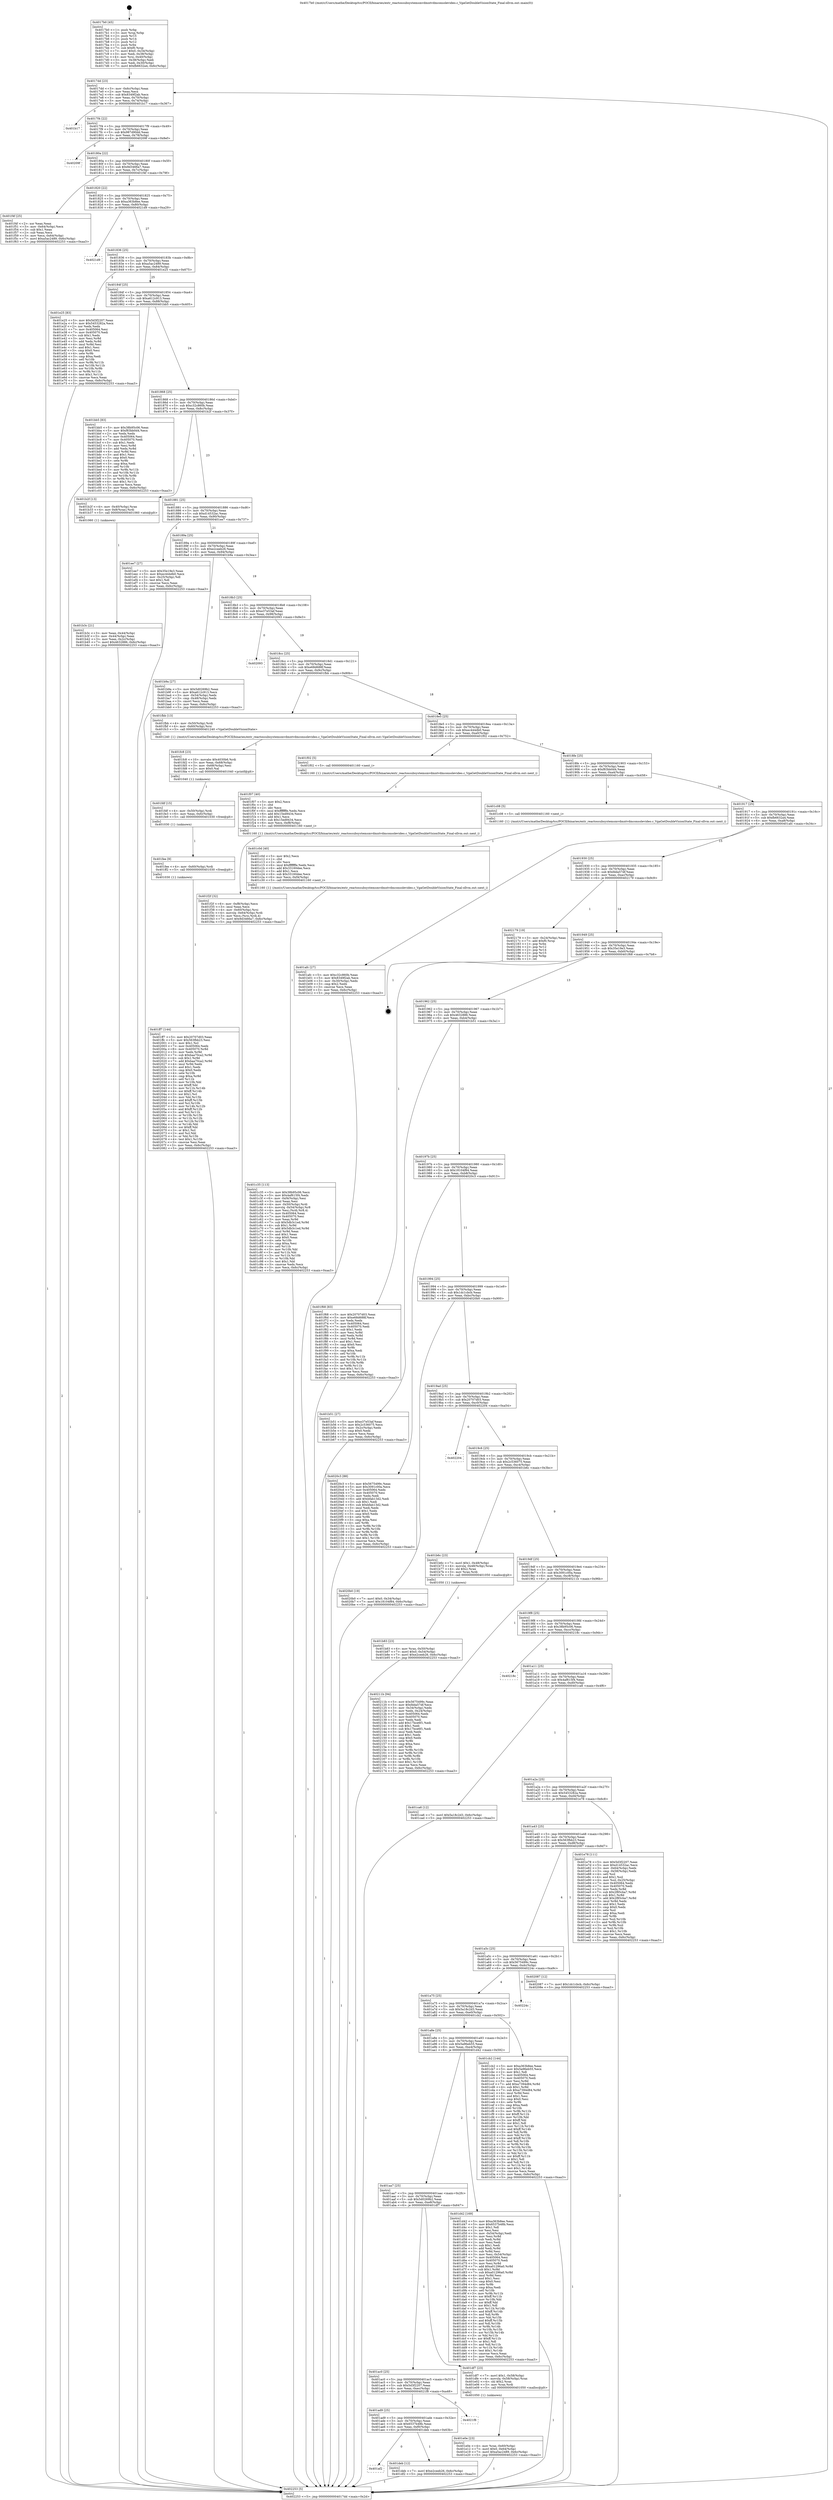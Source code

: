 digraph "0x4017b0" {
  label = "0x4017b0 (/mnt/c/Users/mathe/Desktop/tcc/POCII/binaries/extr_reactossubsystemsmvdmntvdmconsolevideo.c_VgaGetDoubleVisionState_Final-ollvm.out::main(0))"
  labelloc = "t"
  node[shape=record]

  Entry [label="",width=0.3,height=0.3,shape=circle,fillcolor=black,style=filled]
  "0x4017dd" [label="{
     0x4017dd [23]\l
     | [instrs]\l
     &nbsp;&nbsp;0x4017dd \<+3\>: mov -0x6c(%rbp),%eax\l
     &nbsp;&nbsp;0x4017e0 \<+2\>: mov %eax,%ecx\l
     &nbsp;&nbsp;0x4017e2 \<+6\>: sub $0x8349f2ab,%ecx\l
     &nbsp;&nbsp;0x4017e8 \<+3\>: mov %eax,-0x70(%rbp)\l
     &nbsp;&nbsp;0x4017eb \<+3\>: mov %ecx,-0x74(%rbp)\l
     &nbsp;&nbsp;0x4017ee \<+6\>: je 0000000000401b17 \<main+0x367\>\l
  }"]
  "0x401b17" [label="{
     0x401b17\l
  }", style=dashed]
  "0x4017f4" [label="{
     0x4017f4 [22]\l
     | [instrs]\l
     &nbsp;&nbsp;0x4017f4 \<+5\>: jmp 00000000004017f9 \<main+0x49\>\l
     &nbsp;&nbsp;0x4017f9 \<+3\>: mov -0x70(%rbp),%eax\l
     &nbsp;&nbsp;0x4017fc \<+5\>: sub $0x987d90dd,%eax\l
     &nbsp;&nbsp;0x401801 \<+3\>: mov %eax,-0x78(%rbp)\l
     &nbsp;&nbsp;0x401804 \<+6\>: je 000000000040209f \<main+0x8ef\>\l
  }"]
  Exit [label="",width=0.3,height=0.3,shape=circle,fillcolor=black,style=filled,peripheries=2]
  "0x40209f" [label="{
     0x40209f\l
  }", style=dashed]
  "0x40180a" [label="{
     0x40180a [22]\l
     | [instrs]\l
     &nbsp;&nbsp;0x40180a \<+5\>: jmp 000000000040180f \<main+0x5f\>\l
     &nbsp;&nbsp;0x40180f \<+3\>: mov -0x70(%rbp),%eax\l
     &nbsp;&nbsp;0x401812 \<+5\>: sub $0x9d3466a7,%eax\l
     &nbsp;&nbsp;0x401817 \<+3\>: mov %eax,-0x7c(%rbp)\l
     &nbsp;&nbsp;0x40181a \<+6\>: je 0000000000401f4f \<main+0x79f\>\l
  }"]
  "0x401ff7" [label="{
     0x401ff7 [144]\l
     | [instrs]\l
     &nbsp;&nbsp;0x401ff7 \<+5\>: mov $0x20707d03,%eax\l
     &nbsp;&nbsp;0x401ffc \<+5\>: mov $0x563fbb23,%esi\l
     &nbsp;&nbsp;0x402001 \<+2\>: mov $0x1,%cl\l
     &nbsp;&nbsp;0x402003 \<+7\>: mov 0x405064,%edx\l
     &nbsp;&nbsp;0x40200a \<+8\>: mov 0x405070,%r8d\l
     &nbsp;&nbsp;0x402012 \<+3\>: mov %edx,%r9d\l
     &nbsp;&nbsp;0x402015 \<+7\>: sub $0xbaa70ca2,%r9d\l
     &nbsp;&nbsp;0x40201c \<+4\>: sub $0x1,%r9d\l
     &nbsp;&nbsp;0x402020 \<+7\>: add $0xbaa70ca2,%r9d\l
     &nbsp;&nbsp;0x402027 \<+4\>: imul %r9d,%edx\l
     &nbsp;&nbsp;0x40202b \<+3\>: and $0x1,%edx\l
     &nbsp;&nbsp;0x40202e \<+3\>: cmp $0x0,%edx\l
     &nbsp;&nbsp;0x402031 \<+4\>: sete %r10b\l
     &nbsp;&nbsp;0x402035 \<+4\>: cmp $0xa,%r8d\l
     &nbsp;&nbsp;0x402039 \<+4\>: setl %r11b\l
     &nbsp;&nbsp;0x40203d \<+3\>: mov %r10b,%bl\l
     &nbsp;&nbsp;0x402040 \<+3\>: xor $0xff,%bl\l
     &nbsp;&nbsp;0x402043 \<+3\>: mov %r11b,%r14b\l
     &nbsp;&nbsp;0x402046 \<+4\>: xor $0xff,%r14b\l
     &nbsp;&nbsp;0x40204a \<+3\>: xor $0x1,%cl\l
     &nbsp;&nbsp;0x40204d \<+3\>: mov %bl,%r15b\l
     &nbsp;&nbsp;0x402050 \<+4\>: and $0xff,%r15b\l
     &nbsp;&nbsp;0x402054 \<+3\>: and %cl,%r10b\l
     &nbsp;&nbsp;0x402057 \<+3\>: mov %r14b,%r12b\l
     &nbsp;&nbsp;0x40205a \<+4\>: and $0xff,%r12b\l
     &nbsp;&nbsp;0x40205e \<+3\>: and %cl,%r11b\l
     &nbsp;&nbsp;0x402061 \<+3\>: or %r10b,%r15b\l
     &nbsp;&nbsp;0x402064 \<+3\>: or %r11b,%r12b\l
     &nbsp;&nbsp;0x402067 \<+3\>: xor %r12b,%r15b\l
     &nbsp;&nbsp;0x40206a \<+3\>: or %r14b,%bl\l
     &nbsp;&nbsp;0x40206d \<+3\>: xor $0xff,%bl\l
     &nbsp;&nbsp;0x402070 \<+3\>: or $0x1,%cl\l
     &nbsp;&nbsp;0x402073 \<+2\>: and %cl,%bl\l
     &nbsp;&nbsp;0x402075 \<+3\>: or %bl,%r15b\l
     &nbsp;&nbsp;0x402078 \<+4\>: test $0x1,%r15b\l
     &nbsp;&nbsp;0x40207c \<+3\>: cmovne %esi,%eax\l
     &nbsp;&nbsp;0x40207f \<+3\>: mov %eax,-0x6c(%rbp)\l
     &nbsp;&nbsp;0x402082 \<+5\>: jmp 0000000000402253 \<main+0xaa3\>\l
  }"]
  "0x401f4f" [label="{
     0x401f4f [25]\l
     | [instrs]\l
     &nbsp;&nbsp;0x401f4f \<+2\>: xor %eax,%eax\l
     &nbsp;&nbsp;0x401f51 \<+3\>: mov -0x64(%rbp),%ecx\l
     &nbsp;&nbsp;0x401f54 \<+3\>: sub $0x1,%eax\l
     &nbsp;&nbsp;0x401f57 \<+2\>: sub %eax,%ecx\l
     &nbsp;&nbsp;0x401f59 \<+3\>: mov %ecx,-0x64(%rbp)\l
     &nbsp;&nbsp;0x401f5c \<+7\>: movl $0xa5ac2489,-0x6c(%rbp)\l
     &nbsp;&nbsp;0x401f63 \<+5\>: jmp 0000000000402253 \<main+0xaa3\>\l
  }"]
  "0x401820" [label="{
     0x401820 [22]\l
     | [instrs]\l
     &nbsp;&nbsp;0x401820 \<+5\>: jmp 0000000000401825 \<main+0x75\>\l
     &nbsp;&nbsp;0x401825 \<+3\>: mov -0x70(%rbp),%eax\l
     &nbsp;&nbsp;0x401828 \<+5\>: sub $0xa363b8ee,%eax\l
     &nbsp;&nbsp;0x40182d \<+3\>: mov %eax,-0x80(%rbp)\l
     &nbsp;&nbsp;0x401830 \<+6\>: je 00000000004021d9 \<main+0xa29\>\l
  }"]
  "0x401fee" [label="{
     0x401fee [9]\l
     | [instrs]\l
     &nbsp;&nbsp;0x401fee \<+4\>: mov -0x60(%rbp),%rdi\l
     &nbsp;&nbsp;0x401ff2 \<+5\>: call 0000000000401030 \<free@plt\>\l
     | [calls]\l
     &nbsp;&nbsp;0x401030 \{1\} (unknown)\l
  }"]
  "0x4021d9" [label="{
     0x4021d9\l
  }", style=dashed]
  "0x401836" [label="{
     0x401836 [25]\l
     | [instrs]\l
     &nbsp;&nbsp;0x401836 \<+5\>: jmp 000000000040183b \<main+0x8b\>\l
     &nbsp;&nbsp;0x40183b \<+3\>: mov -0x70(%rbp),%eax\l
     &nbsp;&nbsp;0x40183e \<+5\>: sub $0xa5ac2489,%eax\l
     &nbsp;&nbsp;0x401843 \<+6\>: mov %eax,-0x84(%rbp)\l
     &nbsp;&nbsp;0x401849 \<+6\>: je 0000000000401e25 \<main+0x675\>\l
  }"]
  "0x401fdf" [label="{
     0x401fdf [15]\l
     | [instrs]\l
     &nbsp;&nbsp;0x401fdf \<+4\>: mov -0x50(%rbp),%rdi\l
     &nbsp;&nbsp;0x401fe3 \<+6\>: mov %eax,-0xfc(%rbp)\l
     &nbsp;&nbsp;0x401fe9 \<+5\>: call 0000000000401030 \<free@plt\>\l
     | [calls]\l
     &nbsp;&nbsp;0x401030 \{1\} (unknown)\l
  }"]
  "0x401e25" [label="{
     0x401e25 [83]\l
     | [instrs]\l
     &nbsp;&nbsp;0x401e25 \<+5\>: mov $0x5d3f2207,%eax\l
     &nbsp;&nbsp;0x401e2a \<+5\>: mov $0x5453282a,%ecx\l
     &nbsp;&nbsp;0x401e2f \<+2\>: xor %edx,%edx\l
     &nbsp;&nbsp;0x401e31 \<+7\>: mov 0x405064,%esi\l
     &nbsp;&nbsp;0x401e38 \<+7\>: mov 0x405070,%edi\l
     &nbsp;&nbsp;0x401e3f \<+3\>: sub $0x1,%edx\l
     &nbsp;&nbsp;0x401e42 \<+3\>: mov %esi,%r8d\l
     &nbsp;&nbsp;0x401e45 \<+3\>: add %edx,%r8d\l
     &nbsp;&nbsp;0x401e48 \<+4\>: imul %r8d,%esi\l
     &nbsp;&nbsp;0x401e4c \<+3\>: and $0x1,%esi\l
     &nbsp;&nbsp;0x401e4f \<+3\>: cmp $0x0,%esi\l
     &nbsp;&nbsp;0x401e52 \<+4\>: sete %r9b\l
     &nbsp;&nbsp;0x401e56 \<+3\>: cmp $0xa,%edi\l
     &nbsp;&nbsp;0x401e59 \<+4\>: setl %r10b\l
     &nbsp;&nbsp;0x401e5d \<+3\>: mov %r9b,%r11b\l
     &nbsp;&nbsp;0x401e60 \<+3\>: and %r10b,%r11b\l
     &nbsp;&nbsp;0x401e63 \<+3\>: xor %r10b,%r9b\l
     &nbsp;&nbsp;0x401e66 \<+3\>: or %r9b,%r11b\l
     &nbsp;&nbsp;0x401e69 \<+4\>: test $0x1,%r11b\l
     &nbsp;&nbsp;0x401e6d \<+3\>: cmovne %ecx,%eax\l
     &nbsp;&nbsp;0x401e70 \<+3\>: mov %eax,-0x6c(%rbp)\l
     &nbsp;&nbsp;0x401e73 \<+5\>: jmp 0000000000402253 \<main+0xaa3\>\l
  }"]
  "0x40184f" [label="{
     0x40184f [25]\l
     | [instrs]\l
     &nbsp;&nbsp;0x40184f \<+5\>: jmp 0000000000401854 \<main+0xa4\>\l
     &nbsp;&nbsp;0x401854 \<+3\>: mov -0x70(%rbp),%eax\l
     &nbsp;&nbsp;0x401857 \<+5\>: sub $0xa612c913,%eax\l
     &nbsp;&nbsp;0x40185c \<+6\>: mov %eax,-0x88(%rbp)\l
     &nbsp;&nbsp;0x401862 \<+6\>: je 0000000000401bb5 \<main+0x405\>\l
  }"]
  "0x401fc8" [label="{
     0x401fc8 [23]\l
     | [instrs]\l
     &nbsp;&nbsp;0x401fc8 \<+10\>: movabs $0x4030b6,%rdi\l
     &nbsp;&nbsp;0x401fd2 \<+3\>: mov %eax,-0x68(%rbp)\l
     &nbsp;&nbsp;0x401fd5 \<+3\>: mov -0x68(%rbp),%esi\l
     &nbsp;&nbsp;0x401fd8 \<+2\>: mov $0x0,%al\l
     &nbsp;&nbsp;0x401fda \<+5\>: call 0000000000401040 \<printf@plt\>\l
     | [calls]\l
     &nbsp;&nbsp;0x401040 \{1\} (unknown)\l
  }"]
  "0x401bb5" [label="{
     0x401bb5 [83]\l
     | [instrs]\l
     &nbsp;&nbsp;0x401bb5 \<+5\>: mov $0x38b95c06,%eax\l
     &nbsp;&nbsp;0x401bba \<+5\>: mov $0xf83bb0d4,%ecx\l
     &nbsp;&nbsp;0x401bbf \<+2\>: xor %edx,%edx\l
     &nbsp;&nbsp;0x401bc1 \<+7\>: mov 0x405064,%esi\l
     &nbsp;&nbsp;0x401bc8 \<+7\>: mov 0x405070,%edi\l
     &nbsp;&nbsp;0x401bcf \<+3\>: sub $0x1,%edx\l
     &nbsp;&nbsp;0x401bd2 \<+3\>: mov %esi,%r8d\l
     &nbsp;&nbsp;0x401bd5 \<+3\>: add %edx,%r8d\l
     &nbsp;&nbsp;0x401bd8 \<+4\>: imul %r8d,%esi\l
     &nbsp;&nbsp;0x401bdc \<+3\>: and $0x1,%esi\l
     &nbsp;&nbsp;0x401bdf \<+3\>: cmp $0x0,%esi\l
     &nbsp;&nbsp;0x401be2 \<+4\>: sete %r9b\l
     &nbsp;&nbsp;0x401be6 \<+3\>: cmp $0xa,%edi\l
     &nbsp;&nbsp;0x401be9 \<+4\>: setl %r10b\l
     &nbsp;&nbsp;0x401bed \<+3\>: mov %r9b,%r11b\l
     &nbsp;&nbsp;0x401bf0 \<+3\>: and %r10b,%r11b\l
     &nbsp;&nbsp;0x401bf3 \<+3\>: xor %r10b,%r9b\l
     &nbsp;&nbsp;0x401bf6 \<+3\>: or %r9b,%r11b\l
     &nbsp;&nbsp;0x401bf9 \<+4\>: test $0x1,%r11b\l
     &nbsp;&nbsp;0x401bfd \<+3\>: cmovne %ecx,%eax\l
     &nbsp;&nbsp;0x401c00 \<+3\>: mov %eax,-0x6c(%rbp)\l
     &nbsp;&nbsp;0x401c03 \<+5\>: jmp 0000000000402253 \<main+0xaa3\>\l
  }"]
  "0x401868" [label="{
     0x401868 [25]\l
     | [instrs]\l
     &nbsp;&nbsp;0x401868 \<+5\>: jmp 000000000040186d \<main+0xbd\>\l
     &nbsp;&nbsp;0x40186d \<+3\>: mov -0x70(%rbp),%eax\l
     &nbsp;&nbsp;0x401870 \<+5\>: sub $0xc32c860b,%eax\l
     &nbsp;&nbsp;0x401875 \<+6\>: mov %eax,-0x8c(%rbp)\l
     &nbsp;&nbsp;0x40187b \<+6\>: je 0000000000401b2f \<main+0x37f\>\l
  }"]
  "0x401f2f" [label="{
     0x401f2f [32]\l
     | [instrs]\l
     &nbsp;&nbsp;0x401f2f \<+6\>: mov -0xf8(%rbp),%ecx\l
     &nbsp;&nbsp;0x401f35 \<+3\>: imul %eax,%ecx\l
     &nbsp;&nbsp;0x401f38 \<+4\>: mov -0x60(%rbp),%rsi\l
     &nbsp;&nbsp;0x401f3c \<+4\>: movslq -0x64(%rbp),%rdi\l
     &nbsp;&nbsp;0x401f40 \<+3\>: mov %ecx,(%rsi,%rdi,4)\l
     &nbsp;&nbsp;0x401f43 \<+7\>: movl $0x9d3466a7,-0x6c(%rbp)\l
     &nbsp;&nbsp;0x401f4a \<+5\>: jmp 0000000000402253 \<main+0xaa3\>\l
  }"]
  "0x401b2f" [label="{
     0x401b2f [13]\l
     | [instrs]\l
     &nbsp;&nbsp;0x401b2f \<+4\>: mov -0x40(%rbp),%rax\l
     &nbsp;&nbsp;0x401b33 \<+4\>: mov 0x8(%rax),%rdi\l
     &nbsp;&nbsp;0x401b37 \<+5\>: call 0000000000401060 \<atoi@plt\>\l
     | [calls]\l
     &nbsp;&nbsp;0x401060 \{1\} (unknown)\l
  }"]
  "0x401881" [label="{
     0x401881 [25]\l
     | [instrs]\l
     &nbsp;&nbsp;0x401881 \<+5\>: jmp 0000000000401886 \<main+0xd6\>\l
     &nbsp;&nbsp;0x401886 \<+3\>: mov -0x70(%rbp),%eax\l
     &nbsp;&nbsp;0x401889 \<+5\>: sub $0xd14532ac,%eax\l
     &nbsp;&nbsp;0x40188e \<+6\>: mov %eax,-0x90(%rbp)\l
     &nbsp;&nbsp;0x401894 \<+6\>: je 0000000000401ee7 \<main+0x737\>\l
  }"]
  "0x401f07" [label="{
     0x401f07 [40]\l
     | [instrs]\l
     &nbsp;&nbsp;0x401f07 \<+5\>: mov $0x2,%ecx\l
     &nbsp;&nbsp;0x401f0c \<+1\>: cltd\l
     &nbsp;&nbsp;0x401f0d \<+2\>: idiv %ecx\l
     &nbsp;&nbsp;0x401f0f \<+6\>: imul $0xfffffffe,%edx,%ecx\l
     &nbsp;&nbsp;0x401f15 \<+6\>: add $0x15ed9434,%ecx\l
     &nbsp;&nbsp;0x401f1b \<+3\>: add $0x1,%ecx\l
     &nbsp;&nbsp;0x401f1e \<+6\>: sub $0x15ed9434,%ecx\l
     &nbsp;&nbsp;0x401f24 \<+6\>: mov %ecx,-0xf8(%rbp)\l
     &nbsp;&nbsp;0x401f2a \<+5\>: call 0000000000401160 \<next_i\>\l
     | [calls]\l
     &nbsp;&nbsp;0x401160 \{1\} (/mnt/c/Users/mathe/Desktop/tcc/POCII/binaries/extr_reactossubsystemsmvdmntvdmconsolevideo.c_VgaGetDoubleVisionState_Final-ollvm.out::next_i)\l
  }"]
  "0x401ee7" [label="{
     0x401ee7 [27]\l
     | [instrs]\l
     &nbsp;&nbsp;0x401ee7 \<+5\>: mov $0x35e19e3,%eax\l
     &nbsp;&nbsp;0x401eec \<+5\>: mov $0xec444db0,%ecx\l
     &nbsp;&nbsp;0x401ef1 \<+3\>: mov -0x25(%rbp),%dl\l
     &nbsp;&nbsp;0x401ef4 \<+3\>: test $0x1,%dl\l
     &nbsp;&nbsp;0x401ef7 \<+3\>: cmovne %ecx,%eax\l
     &nbsp;&nbsp;0x401efa \<+3\>: mov %eax,-0x6c(%rbp)\l
     &nbsp;&nbsp;0x401efd \<+5\>: jmp 0000000000402253 \<main+0xaa3\>\l
  }"]
  "0x40189a" [label="{
     0x40189a [25]\l
     | [instrs]\l
     &nbsp;&nbsp;0x40189a \<+5\>: jmp 000000000040189f \<main+0xef\>\l
     &nbsp;&nbsp;0x40189f \<+3\>: mov -0x70(%rbp),%eax\l
     &nbsp;&nbsp;0x4018a2 \<+5\>: sub $0xe2ceeb26,%eax\l
     &nbsp;&nbsp;0x4018a7 \<+6\>: mov %eax,-0x94(%rbp)\l
     &nbsp;&nbsp;0x4018ad \<+6\>: je 0000000000401b9a \<main+0x3ea\>\l
  }"]
  "0x401e0e" [label="{
     0x401e0e [23]\l
     | [instrs]\l
     &nbsp;&nbsp;0x401e0e \<+4\>: mov %rax,-0x60(%rbp)\l
     &nbsp;&nbsp;0x401e12 \<+7\>: movl $0x0,-0x64(%rbp)\l
     &nbsp;&nbsp;0x401e19 \<+7\>: movl $0xa5ac2489,-0x6c(%rbp)\l
     &nbsp;&nbsp;0x401e20 \<+5\>: jmp 0000000000402253 \<main+0xaa3\>\l
  }"]
  "0x401b9a" [label="{
     0x401b9a [27]\l
     | [instrs]\l
     &nbsp;&nbsp;0x401b9a \<+5\>: mov $0x5d0269b2,%eax\l
     &nbsp;&nbsp;0x401b9f \<+5\>: mov $0xa612c913,%ecx\l
     &nbsp;&nbsp;0x401ba4 \<+3\>: mov -0x54(%rbp),%edx\l
     &nbsp;&nbsp;0x401ba7 \<+3\>: cmp -0x48(%rbp),%edx\l
     &nbsp;&nbsp;0x401baa \<+3\>: cmovl %ecx,%eax\l
     &nbsp;&nbsp;0x401bad \<+3\>: mov %eax,-0x6c(%rbp)\l
     &nbsp;&nbsp;0x401bb0 \<+5\>: jmp 0000000000402253 \<main+0xaa3\>\l
  }"]
  "0x4018b3" [label="{
     0x4018b3 [25]\l
     | [instrs]\l
     &nbsp;&nbsp;0x4018b3 \<+5\>: jmp 00000000004018b8 \<main+0x108\>\l
     &nbsp;&nbsp;0x4018b8 \<+3\>: mov -0x70(%rbp),%eax\l
     &nbsp;&nbsp;0x4018bb \<+5\>: sub $0xe37e53af,%eax\l
     &nbsp;&nbsp;0x4018c0 \<+6\>: mov %eax,-0x98(%rbp)\l
     &nbsp;&nbsp;0x4018c6 \<+6\>: je 0000000000402093 \<main+0x8e3\>\l
  }"]
  "0x401af2" [label="{
     0x401af2\l
  }", style=dashed]
  "0x402093" [label="{
     0x402093\l
  }", style=dashed]
  "0x4018cc" [label="{
     0x4018cc [25]\l
     | [instrs]\l
     &nbsp;&nbsp;0x4018cc \<+5\>: jmp 00000000004018d1 \<main+0x121\>\l
     &nbsp;&nbsp;0x4018d1 \<+3\>: mov -0x70(%rbp),%eax\l
     &nbsp;&nbsp;0x4018d4 \<+5\>: sub $0xe68d688f,%eax\l
     &nbsp;&nbsp;0x4018d9 \<+6\>: mov %eax,-0x9c(%rbp)\l
     &nbsp;&nbsp;0x4018df \<+6\>: je 0000000000401fbb \<main+0x80b\>\l
  }"]
  "0x401deb" [label="{
     0x401deb [12]\l
     | [instrs]\l
     &nbsp;&nbsp;0x401deb \<+7\>: movl $0xe2ceeb26,-0x6c(%rbp)\l
     &nbsp;&nbsp;0x401df2 \<+5\>: jmp 0000000000402253 \<main+0xaa3\>\l
  }"]
  "0x401fbb" [label="{
     0x401fbb [13]\l
     | [instrs]\l
     &nbsp;&nbsp;0x401fbb \<+4\>: mov -0x50(%rbp),%rdi\l
     &nbsp;&nbsp;0x401fbf \<+4\>: mov -0x60(%rbp),%rsi\l
     &nbsp;&nbsp;0x401fc3 \<+5\>: call 0000000000401240 \<VgaGetDoubleVisionState\>\l
     | [calls]\l
     &nbsp;&nbsp;0x401240 \{1\} (/mnt/c/Users/mathe/Desktop/tcc/POCII/binaries/extr_reactossubsystemsmvdmntvdmconsolevideo.c_VgaGetDoubleVisionState_Final-ollvm.out::VgaGetDoubleVisionState)\l
  }"]
  "0x4018e5" [label="{
     0x4018e5 [25]\l
     | [instrs]\l
     &nbsp;&nbsp;0x4018e5 \<+5\>: jmp 00000000004018ea \<main+0x13a\>\l
     &nbsp;&nbsp;0x4018ea \<+3\>: mov -0x70(%rbp),%eax\l
     &nbsp;&nbsp;0x4018ed \<+5\>: sub $0xec444db0,%eax\l
     &nbsp;&nbsp;0x4018f2 \<+6\>: mov %eax,-0xa0(%rbp)\l
     &nbsp;&nbsp;0x4018f8 \<+6\>: je 0000000000401f02 \<main+0x752\>\l
  }"]
  "0x401ad9" [label="{
     0x401ad9 [25]\l
     | [instrs]\l
     &nbsp;&nbsp;0x401ad9 \<+5\>: jmp 0000000000401ade \<main+0x32e\>\l
     &nbsp;&nbsp;0x401ade \<+3\>: mov -0x70(%rbp),%eax\l
     &nbsp;&nbsp;0x401ae1 \<+5\>: sub $0x6537b48b,%eax\l
     &nbsp;&nbsp;0x401ae6 \<+6\>: mov %eax,-0xf0(%rbp)\l
     &nbsp;&nbsp;0x401aec \<+6\>: je 0000000000401deb \<main+0x63b\>\l
  }"]
  "0x401f02" [label="{
     0x401f02 [5]\l
     | [instrs]\l
     &nbsp;&nbsp;0x401f02 \<+5\>: call 0000000000401160 \<next_i\>\l
     | [calls]\l
     &nbsp;&nbsp;0x401160 \{1\} (/mnt/c/Users/mathe/Desktop/tcc/POCII/binaries/extr_reactossubsystemsmvdmntvdmconsolevideo.c_VgaGetDoubleVisionState_Final-ollvm.out::next_i)\l
  }"]
  "0x4018fe" [label="{
     0x4018fe [25]\l
     | [instrs]\l
     &nbsp;&nbsp;0x4018fe \<+5\>: jmp 0000000000401903 \<main+0x153\>\l
     &nbsp;&nbsp;0x401903 \<+3\>: mov -0x70(%rbp),%eax\l
     &nbsp;&nbsp;0x401906 \<+5\>: sub $0xf83bb0d4,%eax\l
     &nbsp;&nbsp;0x40190b \<+6\>: mov %eax,-0xa4(%rbp)\l
     &nbsp;&nbsp;0x401911 \<+6\>: je 0000000000401c08 \<main+0x458\>\l
  }"]
  "0x4021f8" [label="{
     0x4021f8\l
  }", style=dashed]
  "0x401c08" [label="{
     0x401c08 [5]\l
     | [instrs]\l
     &nbsp;&nbsp;0x401c08 \<+5\>: call 0000000000401160 \<next_i\>\l
     | [calls]\l
     &nbsp;&nbsp;0x401160 \{1\} (/mnt/c/Users/mathe/Desktop/tcc/POCII/binaries/extr_reactossubsystemsmvdmntvdmconsolevideo.c_VgaGetDoubleVisionState_Final-ollvm.out::next_i)\l
  }"]
  "0x401917" [label="{
     0x401917 [25]\l
     | [instrs]\l
     &nbsp;&nbsp;0x401917 \<+5\>: jmp 000000000040191c \<main+0x16c\>\l
     &nbsp;&nbsp;0x40191c \<+3\>: mov -0x70(%rbp),%eax\l
     &nbsp;&nbsp;0x40191f \<+5\>: sub $0xfb6632a4,%eax\l
     &nbsp;&nbsp;0x401924 \<+6\>: mov %eax,-0xa8(%rbp)\l
     &nbsp;&nbsp;0x40192a \<+6\>: je 0000000000401afc \<main+0x34c\>\l
  }"]
  "0x401ac0" [label="{
     0x401ac0 [25]\l
     | [instrs]\l
     &nbsp;&nbsp;0x401ac0 \<+5\>: jmp 0000000000401ac5 \<main+0x315\>\l
     &nbsp;&nbsp;0x401ac5 \<+3\>: mov -0x70(%rbp),%eax\l
     &nbsp;&nbsp;0x401ac8 \<+5\>: sub $0x5d3f2207,%eax\l
     &nbsp;&nbsp;0x401acd \<+6\>: mov %eax,-0xec(%rbp)\l
     &nbsp;&nbsp;0x401ad3 \<+6\>: je 00000000004021f8 \<main+0xa48\>\l
  }"]
  "0x401afc" [label="{
     0x401afc [27]\l
     | [instrs]\l
     &nbsp;&nbsp;0x401afc \<+5\>: mov $0xc32c860b,%eax\l
     &nbsp;&nbsp;0x401b01 \<+5\>: mov $0x8349f2ab,%ecx\l
     &nbsp;&nbsp;0x401b06 \<+3\>: mov -0x30(%rbp),%edx\l
     &nbsp;&nbsp;0x401b09 \<+3\>: cmp $0x2,%edx\l
     &nbsp;&nbsp;0x401b0c \<+3\>: cmovne %ecx,%eax\l
     &nbsp;&nbsp;0x401b0f \<+3\>: mov %eax,-0x6c(%rbp)\l
     &nbsp;&nbsp;0x401b12 \<+5\>: jmp 0000000000402253 \<main+0xaa3\>\l
  }"]
  "0x401930" [label="{
     0x401930 [25]\l
     | [instrs]\l
     &nbsp;&nbsp;0x401930 \<+5\>: jmp 0000000000401935 \<main+0x185\>\l
     &nbsp;&nbsp;0x401935 \<+3\>: mov -0x70(%rbp),%eax\l
     &nbsp;&nbsp;0x401938 \<+5\>: sub $0xfdda57df,%eax\l
     &nbsp;&nbsp;0x40193d \<+6\>: mov %eax,-0xac(%rbp)\l
     &nbsp;&nbsp;0x401943 \<+6\>: je 0000000000402179 \<main+0x9c9\>\l
  }"]
  "0x402253" [label="{
     0x402253 [5]\l
     | [instrs]\l
     &nbsp;&nbsp;0x402253 \<+5\>: jmp 00000000004017dd \<main+0x2d\>\l
  }"]
  "0x4017b0" [label="{
     0x4017b0 [45]\l
     | [instrs]\l
     &nbsp;&nbsp;0x4017b0 \<+1\>: push %rbp\l
     &nbsp;&nbsp;0x4017b1 \<+3\>: mov %rsp,%rbp\l
     &nbsp;&nbsp;0x4017b4 \<+2\>: push %r15\l
     &nbsp;&nbsp;0x4017b6 \<+2\>: push %r14\l
     &nbsp;&nbsp;0x4017b8 \<+2\>: push %r12\l
     &nbsp;&nbsp;0x4017ba \<+1\>: push %rbx\l
     &nbsp;&nbsp;0x4017bb \<+7\>: sub $0xf0,%rsp\l
     &nbsp;&nbsp;0x4017c2 \<+7\>: movl $0x0,-0x34(%rbp)\l
     &nbsp;&nbsp;0x4017c9 \<+3\>: mov %edi,-0x38(%rbp)\l
     &nbsp;&nbsp;0x4017cc \<+4\>: mov %rsi,-0x40(%rbp)\l
     &nbsp;&nbsp;0x4017d0 \<+3\>: mov -0x38(%rbp),%edi\l
     &nbsp;&nbsp;0x4017d3 \<+3\>: mov %edi,-0x30(%rbp)\l
     &nbsp;&nbsp;0x4017d6 \<+7\>: movl $0xfb6632a4,-0x6c(%rbp)\l
  }"]
  "0x401b3c" [label="{
     0x401b3c [21]\l
     | [instrs]\l
     &nbsp;&nbsp;0x401b3c \<+3\>: mov %eax,-0x44(%rbp)\l
     &nbsp;&nbsp;0x401b3f \<+3\>: mov -0x44(%rbp),%eax\l
     &nbsp;&nbsp;0x401b42 \<+3\>: mov %eax,-0x2c(%rbp)\l
     &nbsp;&nbsp;0x401b45 \<+7\>: movl $0x4632886,-0x6c(%rbp)\l
     &nbsp;&nbsp;0x401b4c \<+5\>: jmp 0000000000402253 \<main+0xaa3\>\l
  }"]
  "0x401df7" [label="{
     0x401df7 [23]\l
     | [instrs]\l
     &nbsp;&nbsp;0x401df7 \<+7\>: movl $0x1,-0x58(%rbp)\l
     &nbsp;&nbsp;0x401dfe \<+4\>: movslq -0x58(%rbp),%rax\l
     &nbsp;&nbsp;0x401e02 \<+4\>: shl $0x2,%rax\l
     &nbsp;&nbsp;0x401e06 \<+3\>: mov %rax,%rdi\l
     &nbsp;&nbsp;0x401e09 \<+5\>: call 0000000000401050 \<malloc@plt\>\l
     | [calls]\l
     &nbsp;&nbsp;0x401050 \{1\} (unknown)\l
  }"]
  "0x402179" [label="{
     0x402179 [19]\l
     | [instrs]\l
     &nbsp;&nbsp;0x402179 \<+3\>: mov -0x24(%rbp),%eax\l
     &nbsp;&nbsp;0x40217c \<+7\>: add $0xf0,%rsp\l
     &nbsp;&nbsp;0x402183 \<+1\>: pop %rbx\l
     &nbsp;&nbsp;0x402184 \<+2\>: pop %r12\l
     &nbsp;&nbsp;0x402186 \<+2\>: pop %r14\l
     &nbsp;&nbsp;0x402188 \<+2\>: pop %r15\l
     &nbsp;&nbsp;0x40218a \<+1\>: pop %rbp\l
     &nbsp;&nbsp;0x40218b \<+1\>: ret\l
  }"]
  "0x401949" [label="{
     0x401949 [25]\l
     | [instrs]\l
     &nbsp;&nbsp;0x401949 \<+5\>: jmp 000000000040194e \<main+0x19e\>\l
     &nbsp;&nbsp;0x40194e \<+3\>: mov -0x70(%rbp),%eax\l
     &nbsp;&nbsp;0x401951 \<+5\>: sub $0x35e19e3,%eax\l
     &nbsp;&nbsp;0x401956 \<+6\>: mov %eax,-0xb0(%rbp)\l
     &nbsp;&nbsp;0x40195c \<+6\>: je 0000000000401f68 \<main+0x7b8\>\l
  }"]
  "0x401aa7" [label="{
     0x401aa7 [25]\l
     | [instrs]\l
     &nbsp;&nbsp;0x401aa7 \<+5\>: jmp 0000000000401aac \<main+0x2fc\>\l
     &nbsp;&nbsp;0x401aac \<+3\>: mov -0x70(%rbp),%eax\l
     &nbsp;&nbsp;0x401aaf \<+5\>: sub $0x5d0269b2,%eax\l
     &nbsp;&nbsp;0x401ab4 \<+6\>: mov %eax,-0xe8(%rbp)\l
     &nbsp;&nbsp;0x401aba \<+6\>: je 0000000000401df7 \<main+0x647\>\l
  }"]
  "0x401f68" [label="{
     0x401f68 [83]\l
     | [instrs]\l
     &nbsp;&nbsp;0x401f68 \<+5\>: mov $0x20707d03,%eax\l
     &nbsp;&nbsp;0x401f6d \<+5\>: mov $0xe68d688f,%ecx\l
     &nbsp;&nbsp;0x401f72 \<+2\>: xor %edx,%edx\l
     &nbsp;&nbsp;0x401f74 \<+7\>: mov 0x405064,%esi\l
     &nbsp;&nbsp;0x401f7b \<+7\>: mov 0x405070,%edi\l
     &nbsp;&nbsp;0x401f82 \<+3\>: sub $0x1,%edx\l
     &nbsp;&nbsp;0x401f85 \<+3\>: mov %esi,%r8d\l
     &nbsp;&nbsp;0x401f88 \<+3\>: add %edx,%r8d\l
     &nbsp;&nbsp;0x401f8b \<+4\>: imul %r8d,%esi\l
     &nbsp;&nbsp;0x401f8f \<+3\>: and $0x1,%esi\l
     &nbsp;&nbsp;0x401f92 \<+3\>: cmp $0x0,%esi\l
     &nbsp;&nbsp;0x401f95 \<+4\>: sete %r9b\l
     &nbsp;&nbsp;0x401f99 \<+3\>: cmp $0xa,%edi\l
     &nbsp;&nbsp;0x401f9c \<+4\>: setl %r10b\l
     &nbsp;&nbsp;0x401fa0 \<+3\>: mov %r9b,%r11b\l
     &nbsp;&nbsp;0x401fa3 \<+3\>: and %r10b,%r11b\l
     &nbsp;&nbsp;0x401fa6 \<+3\>: xor %r10b,%r9b\l
     &nbsp;&nbsp;0x401fa9 \<+3\>: or %r9b,%r11b\l
     &nbsp;&nbsp;0x401fac \<+4\>: test $0x1,%r11b\l
     &nbsp;&nbsp;0x401fb0 \<+3\>: cmovne %ecx,%eax\l
     &nbsp;&nbsp;0x401fb3 \<+3\>: mov %eax,-0x6c(%rbp)\l
     &nbsp;&nbsp;0x401fb6 \<+5\>: jmp 0000000000402253 \<main+0xaa3\>\l
  }"]
  "0x401962" [label="{
     0x401962 [25]\l
     | [instrs]\l
     &nbsp;&nbsp;0x401962 \<+5\>: jmp 0000000000401967 \<main+0x1b7\>\l
     &nbsp;&nbsp;0x401967 \<+3\>: mov -0x70(%rbp),%eax\l
     &nbsp;&nbsp;0x40196a \<+5\>: sub $0x4632886,%eax\l
     &nbsp;&nbsp;0x40196f \<+6\>: mov %eax,-0xb4(%rbp)\l
     &nbsp;&nbsp;0x401975 \<+6\>: je 0000000000401b51 \<main+0x3a1\>\l
  }"]
  "0x401d42" [label="{
     0x401d42 [169]\l
     | [instrs]\l
     &nbsp;&nbsp;0x401d42 \<+5\>: mov $0xa363b8ee,%eax\l
     &nbsp;&nbsp;0x401d47 \<+5\>: mov $0x6537b48b,%ecx\l
     &nbsp;&nbsp;0x401d4c \<+2\>: mov $0x1,%dl\l
     &nbsp;&nbsp;0x401d4e \<+2\>: xor %esi,%esi\l
     &nbsp;&nbsp;0x401d50 \<+3\>: mov -0x54(%rbp),%edi\l
     &nbsp;&nbsp;0x401d53 \<+3\>: mov %esi,%r8d\l
     &nbsp;&nbsp;0x401d56 \<+3\>: sub %edi,%r8d\l
     &nbsp;&nbsp;0x401d59 \<+2\>: mov %esi,%edi\l
     &nbsp;&nbsp;0x401d5b \<+3\>: sub $0x1,%edi\l
     &nbsp;&nbsp;0x401d5e \<+3\>: add %edi,%r8d\l
     &nbsp;&nbsp;0x401d61 \<+3\>: sub %r8d,%esi\l
     &nbsp;&nbsp;0x401d64 \<+3\>: mov %esi,-0x54(%rbp)\l
     &nbsp;&nbsp;0x401d67 \<+7\>: mov 0x405064,%esi\l
     &nbsp;&nbsp;0x401d6e \<+7\>: mov 0x405070,%edi\l
     &nbsp;&nbsp;0x401d75 \<+3\>: mov %esi,%r8d\l
     &nbsp;&nbsp;0x401d78 \<+7\>: add $0xa01296a0,%r8d\l
     &nbsp;&nbsp;0x401d7f \<+4\>: sub $0x1,%r8d\l
     &nbsp;&nbsp;0x401d83 \<+7\>: sub $0xa01296a0,%r8d\l
     &nbsp;&nbsp;0x401d8a \<+4\>: imul %r8d,%esi\l
     &nbsp;&nbsp;0x401d8e \<+3\>: and $0x1,%esi\l
     &nbsp;&nbsp;0x401d91 \<+3\>: cmp $0x0,%esi\l
     &nbsp;&nbsp;0x401d94 \<+4\>: sete %r9b\l
     &nbsp;&nbsp;0x401d98 \<+3\>: cmp $0xa,%edi\l
     &nbsp;&nbsp;0x401d9b \<+4\>: setl %r10b\l
     &nbsp;&nbsp;0x401d9f \<+3\>: mov %r9b,%r11b\l
     &nbsp;&nbsp;0x401da2 \<+4\>: xor $0xff,%r11b\l
     &nbsp;&nbsp;0x401da6 \<+3\>: mov %r10b,%bl\l
     &nbsp;&nbsp;0x401da9 \<+3\>: xor $0xff,%bl\l
     &nbsp;&nbsp;0x401dac \<+3\>: xor $0x1,%dl\l
     &nbsp;&nbsp;0x401daf \<+3\>: mov %r11b,%r14b\l
     &nbsp;&nbsp;0x401db2 \<+4\>: and $0xff,%r14b\l
     &nbsp;&nbsp;0x401db6 \<+3\>: and %dl,%r9b\l
     &nbsp;&nbsp;0x401db9 \<+3\>: mov %bl,%r15b\l
     &nbsp;&nbsp;0x401dbc \<+4\>: and $0xff,%r15b\l
     &nbsp;&nbsp;0x401dc0 \<+3\>: and %dl,%r10b\l
     &nbsp;&nbsp;0x401dc3 \<+3\>: or %r9b,%r14b\l
     &nbsp;&nbsp;0x401dc6 \<+3\>: or %r10b,%r15b\l
     &nbsp;&nbsp;0x401dc9 \<+3\>: xor %r15b,%r14b\l
     &nbsp;&nbsp;0x401dcc \<+3\>: or %bl,%r11b\l
     &nbsp;&nbsp;0x401dcf \<+4\>: xor $0xff,%r11b\l
     &nbsp;&nbsp;0x401dd3 \<+3\>: or $0x1,%dl\l
     &nbsp;&nbsp;0x401dd6 \<+3\>: and %dl,%r11b\l
     &nbsp;&nbsp;0x401dd9 \<+3\>: or %r11b,%r14b\l
     &nbsp;&nbsp;0x401ddc \<+4\>: test $0x1,%r14b\l
     &nbsp;&nbsp;0x401de0 \<+3\>: cmovne %ecx,%eax\l
     &nbsp;&nbsp;0x401de3 \<+3\>: mov %eax,-0x6c(%rbp)\l
     &nbsp;&nbsp;0x401de6 \<+5\>: jmp 0000000000402253 \<main+0xaa3\>\l
  }"]
  "0x401b51" [label="{
     0x401b51 [27]\l
     | [instrs]\l
     &nbsp;&nbsp;0x401b51 \<+5\>: mov $0xe37e53af,%eax\l
     &nbsp;&nbsp;0x401b56 \<+5\>: mov $0x2c536075,%ecx\l
     &nbsp;&nbsp;0x401b5b \<+3\>: mov -0x2c(%rbp),%edx\l
     &nbsp;&nbsp;0x401b5e \<+3\>: cmp $0x0,%edx\l
     &nbsp;&nbsp;0x401b61 \<+3\>: cmove %ecx,%eax\l
     &nbsp;&nbsp;0x401b64 \<+3\>: mov %eax,-0x6c(%rbp)\l
     &nbsp;&nbsp;0x401b67 \<+5\>: jmp 0000000000402253 \<main+0xaa3\>\l
  }"]
  "0x40197b" [label="{
     0x40197b [25]\l
     | [instrs]\l
     &nbsp;&nbsp;0x40197b \<+5\>: jmp 0000000000401980 \<main+0x1d0\>\l
     &nbsp;&nbsp;0x401980 \<+3\>: mov -0x70(%rbp),%eax\l
     &nbsp;&nbsp;0x401983 \<+5\>: sub $0x18104f84,%eax\l
     &nbsp;&nbsp;0x401988 \<+6\>: mov %eax,-0xb8(%rbp)\l
     &nbsp;&nbsp;0x40198e \<+6\>: je 00000000004020c3 \<main+0x913\>\l
  }"]
  "0x401a8e" [label="{
     0x401a8e [25]\l
     | [instrs]\l
     &nbsp;&nbsp;0x401a8e \<+5\>: jmp 0000000000401a93 \<main+0x2e3\>\l
     &nbsp;&nbsp;0x401a93 \<+3\>: mov -0x70(%rbp),%eax\l
     &nbsp;&nbsp;0x401a96 \<+5\>: sub $0x5a96eb55,%eax\l
     &nbsp;&nbsp;0x401a9b \<+6\>: mov %eax,-0xe4(%rbp)\l
     &nbsp;&nbsp;0x401aa1 \<+6\>: je 0000000000401d42 \<main+0x592\>\l
  }"]
  "0x4020c3" [label="{
     0x4020c3 [88]\l
     | [instrs]\l
     &nbsp;&nbsp;0x4020c3 \<+5\>: mov $0x5675499c,%eax\l
     &nbsp;&nbsp;0x4020c8 \<+5\>: mov $0x3091c00a,%ecx\l
     &nbsp;&nbsp;0x4020cd \<+7\>: mov 0x405064,%edx\l
     &nbsp;&nbsp;0x4020d4 \<+7\>: mov 0x405070,%esi\l
     &nbsp;&nbsp;0x4020db \<+2\>: mov %edx,%edi\l
     &nbsp;&nbsp;0x4020dd \<+6\>: add $0xbfab13d2,%edi\l
     &nbsp;&nbsp;0x4020e3 \<+3\>: sub $0x1,%edi\l
     &nbsp;&nbsp;0x4020e6 \<+6\>: sub $0xbfab13d2,%edi\l
     &nbsp;&nbsp;0x4020ec \<+3\>: imul %edi,%edx\l
     &nbsp;&nbsp;0x4020ef \<+3\>: and $0x1,%edx\l
     &nbsp;&nbsp;0x4020f2 \<+3\>: cmp $0x0,%edx\l
     &nbsp;&nbsp;0x4020f5 \<+4\>: sete %r8b\l
     &nbsp;&nbsp;0x4020f9 \<+3\>: cmp $0xa,%esi\l
     &nbsp;&nbsp;0x4020fc \<+4\>: setl %r9b\l
     &nbsp;&nbsp;0x402100 \<+3\>: mov %r8b,%r10b\l
     &nbsp;&nbsp;0x402103 \<+3\>: and %r9b,%r10b\l
     &nbsp;&nbsp;0x402106 \<+3\>: xor %r9b,%r8b\l
     &nbsp;&nbsp;0x402109 \<+3\>: or %r8b,%r10b\l
     &nbsp;&nbsp;0x40210c \<+4\>: test $0x1,%r10b\l
     &nbsp;&nbsp;0x402110 \<+3\>: cmovne %ecx,%eax\l
     &nbsp;&nbsp;0x402113 \<+3\>: mov %eax,-0x6c(%rbp)\l
     &nbsp;&nbsp;0x402116 \<+5\>: jmp 0000000000402253 \<main+0xaa3\>\l
  }"]
  "0x401994" [label="{
     0x401994 [25]\l
     | [instrs]\l
     &nbsp;&nbsp;0x401994 \<+5\>: jmp 0000000000401999 \<main+0x1e9\>\l
     &nbsp;&nbsp;0x401999 \<+3\>: mov -0x70(%rbp),%eax\l
     &nbsp;&nbsp;0x40199c \<+5\>: sub $0x1dc1cbcb,%eax\l
     &nbsp;&nbsp;0x4019a1 \<+6\>: mov %eax,-0xbc(%rbp)\l
     &nbsp;&nbsp;0x4019a7 \<+6\>: je 00000000004020b0 \<main+0x900\>\l
  }"]
  "0x401cb2" [label="{
     0x401cb2 [144]\l
     | [instrs]\l
     &nbsp;&nbsp;0x401cb2 \<+5\>: mov $0xa363b8ee,%eax\l
     &nbsp;&nbsp;0x401cb7 \<+5\>: mov $0x5a96eb55,%ecx\l
     &nbsp;&nbsp;0x401cbc \<+2\>: mov $0x1,%dl\l
     &nbsp;&nbsp;0x401cbe \<+7\>: mov 0x405064,%esi\l
     &nbsp;&nbsp;0x401cc5 \<+7\>: mov 0x405070,%edi\l
     &nbsp;&nbsp;0x401ccc \<+3\>: mov %esi,%r8d\l
     &nbsp;&nbsp;0x401ccf \<+7\>: add $0xa7394d84,%r8d\l
     &nbsp;&nbsp;0x401cd6 \<+4\>: sub $0x1,%r8d\l
     &nbsp;&nbsp;0x401cda \<+7\>: sub $0xa7394d84,%r8d\l
     &nbsp;&nbsp;0x401ce1 \<+4\>: imul %r8d,%esi\l
     &nbsp;&nbsp;0x401ce5 \<+3\>: and $0x1,%esi\l
     &nbsp;&nbsp;0x401ce8 \<+3\>: cmp $0x0,%esi\l
     &nbsp;&nbsp;0x401ceb \<+4\>: sete %r9b\l
     &nbsp;&nbsp;0x401cef \<+3\>: cmp $0xa,%edi\l
     &nbsp;&nbsp;0x401cf2 \<+4\>: setl %r10b\l
     &nbsp;&nbsp;0x401cf6 \<+3\>: mov %r9b,%r11b\l
     &nbsp;&nbsp;0x401cf9 \<+4\>: xor $0xff,%r11b\l
     &nbsp;&nbsp;0x401cfd \<+3\>: mov %r10b,%bl\l
     &nbsp;&nbsp;0x401d00 \<+3\>: xor $0xff,%bl\l
     &nbsp;&nbsp;0x401d03 \<+3\>: xor $0x1,%dl\l
     &nbsp;&nbsp;0x401d06 \<+3\>: mov %r11b,%r14b\l
     &nbsp;&nbsp;0x401d09 \<+4\>: and $0xff,%r14b\l
     &nbsp;&nbsp;0x401d0d \<+3\>: and %dl,%r9b\l
     &nbsp;&nbsp;0x401d10 \<+3\>: mov %bl,%r15b\l
     &nbsp;&nbsp;0x401d13 \<+4\>: and $0xff,%r15b\l
     &nbsp;&nbsp;0x401d17 \<+3\>: and %dl,%r10b\l
     &nbsp;&nbsp;0x401d1a \<+3\>: or %r9b,%r14b\l
     &nbsp;&nbsp;0x401d1d \<+3\>: or %r10b,%r15b\l
     &nbsp;&nbsp;0x401d20 \<+3\>: xor %r15b,%r14b\l
     &nbsp;&nbsp;0x401d23 \<+3\>: or %bl,%r11b\l
     &nbsp;&nbsp;0x401d26 \<+4\>: xor $0xff,%r11b\l
     &nbsp;&nbsp;0x401d2a \<+3\>: or $0x1,%dl\l
     &nbsp;&nbsp;0x401d2d \<+3\>: and %dl,%r11b\l
     &nbsp;&nbsp;0x401d30 \<+3\>: or %r11b,%r14b\l
     &nbsp;&nbsp;0x401d33 \<+4\>: test $0x1,%r14b\l
     &nbsp;&nbsp;0x401d37 \<+3\>: cmovne %ecx,%eax\l
     &nbsp;&nbsp;0x401d3a \<+3\>: mov %eax,-0x6c(%rbp)\l
     &nbsp;&nbsp;0x401d3d \<+5\>: jmp 0000000000402253 \<main+0xaa3\>\l
  }"]
  "0x4020b0" [label="{
     0x4020b0 [19]\l
     | [instrs]\l
     &nbsp;&nbsp;0x4020b0 \<+7\>: movl $0x0,-0x34(%rbp)\l
     &nbsp;&nbsp;0x4020b7 \<+7\>: movl $0x18104f84,-0x6c(%rbp)\l
     &nbsp;&nbsp;0x4020be \<+5\>: jmp 0000000000402253 \<main+0xaa3\>\l
  }"]
  "0x4019ad" [label="{
     0x4019ad [25]\l
     | [instrs]\l
     &nbsp;&nbsp;0x4019ad \<+5\>: jmp 00000000004019b2 \<main+0x202\>\l
     &nbsp;&nbsp;0x4019b2 \<+3\>: mov -0x70(%rbp),%eax\l
     &nbsp;&nbsp;0x4019b5 \<+5\>: sub $0x20707d03,%eax\l
     &nbsp;&nbsp;0x4019ba \<+6\>: mov %eax,-0xc0(%rbp)\l
     &nbsp;&nbsp;0x4019c0 \<+6\>: je 0000000000402204 \<main+0xa54\>\l
  }"]
  "0x401a75" [label="{
     0x401a75 [25]\l
     | [instrs]\l
     &nbsp;&nbsp;0x401a75 \<+5\>: jmp 0000000000401a7a \<main+0x2ca\>\l
     &nbsp;&nbsp;0x401a7a \<+3\>: mov -0x70(%rbp),%eax\l
     &nbsp;&nbsp;0x401a7d \<+5\>: sub $0x5a18c2d3,%eax\l
     &nbsp;&nbsp;0x401a82 \<+6\>: mov %eax,-0xe0(%rbp)\l
     &nbsp;&nbsp;0x401a88 \<+6\>: je 0000000000401cb2 \<main+0x502\>\l
  }"]
  "0x402204" [label="{
     0x402204\l
  }", style=dashed]
  "0x4019c6" [label="{
     0x4019c6 [25]\l
     | [instrs]\l
     &nbsp;&nbsp;0x4019c6 \<+5\>: jmp 00000000004019cb \<main+0x21b\>\l
     &nbsp;&nbsp;0x4019cb \<+3\>: mov -0x70(%rbp),%eax\l
     &nbsp;&nbsp;0x4019ce \<+5\>: sub $0x2c536075,%eax\l
     &nbsp;&nbsp;0x4019d3 \<+6\>: mov %eax,-0xc4(%rbp)\l
     &nbsp;&nbsp;0x4019d9 \<+6\>: je 0000000000401b6c \<main+0x3bc\>\l
  }"]
  "0x40224c" [label="{
     0x40224c\l
  }", style=dashed]
  "0x401b6c" [label="{
     0x401b6c [23]\l
     | [instrs]\l
     &nbsp;&nbsp;0x401b6c \<+7\>: movl $0x1,-0x48(%rbp)\l
     &nbsp;&nbsp;0x401b73 \<+4\>: movslq -0x48(%rbp),%rax\l
     &nbsp;&nbsp;0x401b77 \<+4\>: shl $0x2,%rax\l
     &nbsp;&nbsp;0x401b7b \<+3\>: mov %rax,%rdi\l
     &nbsp;&nbsp;0x401b7e \<+5\>: call 0000000000401050 \<malloc@plt\>\l
     | [calls]\l
     &nbsp;&nbsp;0x401050 \{1\} (unknown)\l
  }"]
  "0x4019df" [label="{
     0x4019df [25]\l
     | [instrs]\l
     &nbsp;&nbsp;0x4019df \<+5\>: jmp 00000000004019e4 \<main+0x234\>\l
     &nbsp;&nbsp;0x4019e4 \<+3\>: mov -0x70(%rbp),%eax\l
     &nbsp;&nbsp;0x4019e7 \<+5\>: sub $0x3091c00a,%eax\l
     &nbsp;&nbsp;0x4019ec \<+6\>: mov %eax,-0xc8(%rbp)\l
     &nbsp;&nbsp;0x4019f2 \<+6\>: je 000000000040211b \<main+0x96b\>\l
  }"]
  "0x401b83" [label="{
     0x401b83 [23]\l
     | [instrs]\l
     &nbsp;&nbsp;0x401b83 \<+4\>: mov %rax,-0x50(%rbp)\l
     &nbsp;&nbsp;0x401b87 \<+7\>: movl $0x0,-0x54(%rbp)\l
     &nbsp;&nbsp;0x401b8e \<+7\>: movl $0xe2ceeb26,-0x6c(%rbp)\l
     &nbsp;&nbsp;0x401b95 \<+5\>: jmp 0000000000402253 \<main+0xaa3\>\l
  }"]
  "0x401c0d" [label="{
     0x401c0d [40]\l
     | [instrs]\l
     &nbsp;&nbsp;0x401c0d \<+5\>: mov $0x2,%ecx\l
     &nbsp;&nbsp;0x401c12 \<+1\>: cltd\l
     &nbsp;&nbsp;0x401c13 \<+2\>: idiv %ecx\l
     &nbsp;&nbsp;0x401c15 \<+6\>: imul $0xfffffffe,%edx,%ecx\l
     &nbsp;&nbsp;0x401c1b \<+6\>: add $0x33160dee,%ecx\l
     &nbsp;&nbsp;0x401c21 \<+3\>: add $0x1,%ecx\l
     &nbsp;&nbsp;0x401c24 \<+6\>: sub $0x33160dee,%ecx\l
     &nbsp;&nbsp;0x401c2a \<+6\>: mov %ecx,-0xf4(%rbp)\l
     &nbsp;&nbsp;0x401c30 \<+5\>: call 0000000000401160 \<next_i\>\l
     | [calls]\l
     &nbsp;&nbsp;0x401160 \{1\} (/mnt/c/Users/mathe/Desktop/tcc/POCII/binaries/extr_reactossubsystemsmvdmntvdmconsolevideo.c_VgaGetDoubleVisionState_Final-ollvm.out::next_i)\l
  }"]
  "0x401c35" [label="{
     0x401c35 [113]\l
     | [instrs]\l
     &nbsp;&nbsp;0x401c35 \<+5\>: mov $0x38b95c06,%ecx\l
     &nbsp;&nbsp;0x401c3a \<+5\>: mov $0x4af615f4,%edx\l
     &nbsp;&nbsp;0x401c3f \<+6\>: mov -0xf4(%rbp),%esi\l
     &nbsp;&nbsp;0x401c45 \<+3\>: imul %eax,%esi\l
     &nbsp;&nbsp;0x401c48 \<+4\>: mov -0x50(%rbp),%rdi\l
     &nbsp;&nbsp;0x401c4c \<+4\>: movslq -0x54(%rbp),%r8\l
     &nbsp;&nbsp;0x401c50 \<+4\>: mov %esi,(%rdi,%r8,4)\l
     &nbsp;&nbsp;0x401c54 \<+7\>: mov 0x405064,%eax\l
     &nbsp;&nbsp;0x401c5b \<+7\>: mov 0x405070,%esi\l
     &nbsp;&nbsp;0x401c62 \<+3\>: mov %eax,%r9d\l
     &nbsp;&nbsp;0x401c65 \<+7\>: sub $0x5db3c1ed,%r9d\l
     &nbsp;&nbsp;0x401c6c \<+4\>: sub $0x1,%r9d\l
     &nbsp;&nbsp;0x401c70 \<+7\>: add $0x5db3c1ed,%r9d\l
     &nbsp;&nbsp;0x401c77 \<+4\>: imul %r9d,%eax\l
     &nbsp;&nbsp;0x401c7b \<+3\>: and $0x1,%eax\l
     &nbsp;&nbsp;0x401c7e \<+3\>: cmp $0x0,%eax\l
     &nbsp;&nbsp;0x401c81 \<+4\>: sete %r10b\l
     &nbsp;&nbsp;0x401c85 \<+3\>: cmp $0xa,%esi\l
     &nbsp;&nbsp;0x401c88 \<+4\>: setl %r11b\l
     &nbsp;&nbsp;0x401c8c \<+3\>: mov %r10b,%bl\l
     &nbsp;&nbsp;0x401c8f \<+3\>: and %r11b,%bl\l
     &nbsp;&nbsp;0x401c92 \<+3\>: xor %r11b,%r10b\l
     &nbsp;&nbsp;0x401c95 \<+3\>: or %r10b,%bl\l
     &nbsp;&nbsp;0x401c98 \<+3\>: test $0x1,%bl\l
     &nbsp;&nbsp;0x401c9b \<+3\>: cmovne %edx,%ecx\l
     &nbsp;&nbsp;0x401c9e \<+3\>: mov %ecx,-0x6c(%rbp)\l
     &nbsp;&nbsp;0x401ca1 \<+5\>: jmp 0000000000402253 \<main+0xaa3\>\l
  }"]
  "0x401a5c" [label="{
     0x401a5c [25]\l
     | [instrs]\l
     &nbsp;&nbsp;0x401a5c \<+5\>: jmp 0000000000401a61 \<main+0x2b1\>\l
     &nbsp;&nbsp;0x401a61 \<+3\>: mov -0x70(%rbp),%eax\l
     &nbsp;&nbsp;0x401a64 \<+5\>: sub $0x5675499c,%eax\l
     &nbsp;&nbsp;0x401a69 \<+6\>: mov %eax,-0xdc(%rbp)\l
     &nbsp;&nbsp;0x401a6f \<+6\>: je 000000000040224c \<main+0xa9c\>\l
  }"]
  "0x40211b" [label="{
     0x40211b [94]\l
     | [instrs]\l
     &nbsp;&nbsp;0x40211b \<+5\>: mov $0x5675499c,%eax\l
     &nbsp;&nbsp;0x402120 \<+5\>: mov $0xfdda57df,%ecx\l
     &nbsp;&nbsp;0x402125 \<+3\>: mov -0x34(%rbp),%edx\l
     &nbsp;&nbsp;0x402128 \<+3\>: mov %edx,-0x24(%rbp)\l
     &nbsp;&nbsp;0x40212b \<+7\>: mov 0x405064,%edx\l
     &nbsp;&nbsp;0x402132 \<+7\>: mov 0x405070,%esi\l
     &nbsp;&nbsp;0x402139 \<+2\>: mov %edx,%edi\l
     &nbsp;&nbsp;0x40213b \<+6\>: add $0x17bce6f1,%edi\l
     &nbsp;&nbsp;0x402141 \<+3\>: sub $0x1,%edi\l
     &nbsp;&nbsp;0x402144 \<+6\>: sub $0x17bce6f1,%edi\l
     &nbsp;&nbsp;0x40214a \<+3\>: imul %edi,%edx\l
     &nbsp;&nbsp;0x40214d \<+3\>: and $0x1,%edx\l
     &nbsp;&nbsp;0x402150 \<+3\>: cmp $0x0,%edx\l
     &nbsp;&nbsp;0x402153 \<+4\>: sete %r8b\l
     &nbsp;&nbsp;0x402157 \<+3\>: cmp $0xa,%esi\l
     &nbsp;&nbsp;0x40215a \<+4\>: setl %r9b\l
     &nbsp;&nbsp;0x40215e \<+3\>: mov %r8b,%r10b\l
     &nbsp;&nbsp;0x402161 \<+3\>: and %r9b,%r10b\l
     &nbsp;&nbsp;0x402164 \<+3\>: xor %r9b,%r8b\l
     &nbsp;&nbsp;0x402167 \<+3\>: or %r8b,%r10b\l
     &nbsp;&nbsp;0x40216a \<+4\>: test $0x1,%r10b\l
     &nbsp;&nbsp;0x40216e \<+3\>: cmovne %ecx,%eax\l
     &nbsp;&nbsp;0x402171 \<+3\>: mov %eax,-0x6c(%rbp)\l
     &nbsp;&nbsp;0x402174 \<+5\>: jmp 0000000000402253 \<main+0xaa3\>\l
  }"]
  "0x4019f8" [label="{
     0x4019f8 [25]\l
     | [instrs]\l
     &nbsp;&nbsp;0x4019f8 \<+5\>: jmp 00000000004019fd \<main+0x24d\>\l
     &nbsp;&nbsp;0x4019fd \<+3\>: mov -0x70(%rbp),%eax\l
     &nbsp;&nbsp;0x401a00 \<+5\>: sub $0x38b95c06,%eax\l
     &nbsp;&nbsp;0x401a05 \<+6\>: mov %eax,-0xcc(%rbp)\l
     &nbsp;&nbsp;0x401a0b \<+6\>: je 000000000040218c \<main+0x9dc\>\l
  }"]
  "0x402087" [label="{
     0x402087 [12]\l
     | [instrs]\l
     &nbsp;&nbsp;0x402087 \<+7\>: movl $0x1dc1cbcb,-0x6c(%rbp)\l
     &nbsp;&nbsp;0x40208e \<+5\>: jmp 0000000000402253 \<main+0xaa3\>\l
  }"]
  "0x40218c" [label="{
     0x40218c\l
  }", style=dashed]
  "0x401a11" [label="{
     0x401a11 [25]\l
     | [instrs]\l
     &nbsp;&nbsp;0x401a11 \<+5\>: jmp 0000000000401a16 \<main+0x266\>\l
     &nbsp;&nbsp;0x401a16 \<+3\>: mov -0x70(%rbp),%eax\l
     &nbsp;&nbsp;0x401a19 \<+5\>: sub $0x4af615f4,%eax\l
     &nbsp;&nbsp;0x401a1e \<+6\>: mov %eax,-0xd0(%rbp)\l
     &nbsp;&nbsp;0x401a24 \<+6\>: je 0000000000401ca6 \<main+0x4f6\>\l
  }"]
  "0x401a43" [label="{
     0x401a43 [25]\l
     | [instrs]\l
     &nbsp;&nbsp;0x401a43 \<+5\>: jmp 0000000000401a48 \<main+0x298\>\l
     &nbsp;&nbsp;0x401a48 \<+3\>: mov -0x70(%rbp),%eax\l
     &nbsp;&nbsp;0x401a4b \<+5\>: sub $0x563fbb23,%eax\l
     &nbsp;&nbsp;0x401a50 \<+6\>: mov %eax,-0xd8(%rbp)\l
     &nbsp;&nbsp;0x401a56 \<+6\>: je 0000000000402087 \<main+0x8d7\>\l
  }"]
  "0x401ca6" [label="{
     0x401ca6 [12]\l
     | [instrs]\l
     &nbsp;&nbsp;0x401ca6 \<+7\>: movl $0x5a18c2d3,-0x6c(%rbp)\l
     &nbsp;&nbsp;0x401cad \<+5\>: jmp 0000000000402253 \<main+0xaa3\>\l
  }"]
  "0x401a2a" [label="{
     0x401a2a [25]\l
     | [instrs]\l
     &nbsp;&nbsp;0x401a2a \<+5\>: jmp 0000000000401a2f \<main+0x27f\>\l
     &nbsp;&nbsp;0x401a2f \<+3\>: mov -0x70(%rbp),%eax\l
     &nbsp;&nbsp;0x401a32 \<+5\>: sub $0x5453282a,%eax\l
     &nbsp;&nbsp;0x401a37 \<+6\>: mov %eax,-0xd4(%rbp)\l
     &nbsp;&nbsp;0x401a3d \<+6\>: je 0000000000401e78 \<main+0x6c8\>\l
  }"]
  "0x401e78" [label="{
     0x401e78 [111]\l
     | [instrs]\l
     &nbsp;&nbsp;0x401e78 \<+5\>: mov $0x5d3f2207,%eax\l
     &nbsp;&nbsp;0x401e7d \<+5\>: mov $0xd14532ac,%ecx\l
     &nbsp;&nbsp;0x401e82 \<+3\>: mov -0x64(%rbp),%edx\l
     &nbsp;&nbsp;0x401e85 \<+3\>: cmp -0x58(%rbp),%edx\l
     &nbsp;&nbsp;0x401e88 \<+4\>: setl %sil\l
     &nbsp;&nbsp;0x401e8c \<+4\>: and $0x1,%sil\l
     &nbsp;&nbsp;0x401e90 \<+4\>: mov %sil,-0x25(%rbp)\l
     &nbsp;&nbsp;0x401e94 \<+7\>: mov 0x405064,%edx\l
     &nbsp;&nbsp;0x401e9b \<+7\>: mov 0x405070,%edi\l
     &nbsp;&nbsp;0x401ea2 \<+3\>: mov %edx,%r8d\l
     &nbsp;&nbsp;0x401ea5 \<+7\>: sub $0x2f85cba7,%r8d\l
     &nbsp;&nbsp;0x401eac \<+4\>: sub $0x1,%r8d\l
     &nbsp;&nbsp;0x401eb0 \<+7\>: add $0x2f85cba7,%r8d\l
     &nbsp;&nbsp;0x401eb7 \<+4\>: imul %r8d,%edx\l
     &nbsp;&nbsp;0x401ebb \<+3\>: and $0x1,%edx\l
     &nbsp;&nbsp;0x401ebe \<+3\>: cmp $0x0,%edx\l
     &nbsp;&nbsp;0x401ec1 \<+4\>: sete %sil\l
     &nbsp;&nbsp;0x401ec5 \<+3\>: cmp $0xa,%edi\l
     &nbsp;&nbsp;0x401ec8 \<+4\>: setl %r9b\l
     &nbsp;&nbsp;0x401ecc \<+3\>: mov %sil,%r10b\l
     &nbsp;&nbsp;0x401ecf \<+3\>: and %r9b,%r10b\l
     &nbsp;&nbsp;0x401ed2 \<+3\>: xor %r9b,%sil\l
     &nbsp;&nbsp;0x401ed5 \<+3\>: or %sil,%r10b\l
     &nbsp;&nbsp;0x401ed8 \<+4\>: test $0x1,%r10b\l
     &nbsp;&nbsp;0x401edc \<+3\>: cmovne %ecx,%eax\l
     &nbsp;&nbsp;0x401edf \<+3\>: mov %eax,-0x6c(%rbp)\l
     &nbsp;&nbsp;0x401ee2 \<+5\>: jmp 0000000000402253 \<main+0xaa3\>\l
  }"]
  Entry -> "0x4017b0" [label=" 1"]
  "0x4017dd" -> "0x401b17" [label=" 0"]
  "0x4017dd" -> "0x4017f4" [label=" 28"]
  "0x402179" -> Exit [label=" 1"]
  "0x4017f4" -> "0x40209f" [label=" 0"]
  "0x4017f4" -> "0x40180a" [label=" 28"]
  "0x40211b" -> "0x402253" [label=" 1"]
  "0x40180a" -> "0x401f4f" [label=" 1"]
  "0x40180a" -> "0x401820" [label=" 27"]
  "0x4020c3" -> "0x402253" [label=" 1"]
  "0x401820" -> "0x4021d9" [label=" 0"]
  "0x401820" -> "0x401836" [label=" 27"]
  "0x4020b0" -> "0x402253" [label=" 1"]
  "0x401836" -> "0x401e25" [label=" 2"]
  "0x401836" -> "0x40184f" [label=" 25"]
  "0x402087" -> "0x402253" [label=" 1"]
  "0x40184f" -> "0x401bb5" [label=" 1"]
  "0x40184f" -> "0x401868" [label=" 24"]
  "0x401ff7" -> "0x402253" [label=" 1"]
  "0x401868" -> "0x401b2f" [label=" 1"]
  "0x401868" -> "0x401881" [label=" 23"]
  "0x401fee" -> "0x401ff7" [label=" 1"]
  "0x401881" -> "0x401ee7" [label=" 2"]
  "0x401881" -> "0x40189a" [label=" 21"]
  "0x401fdf" -> "0x401fee" [label=" 1"]
  "0x40189a" -> "0x401b9a" [label=" 2"]
  "0x40189a" -> "0x4018b3" [label=" 19"]
  "0x401fc8" -> "0x401fdf" [label=" 1"]
  "0x4018b3" -> "0x402093" [label=" 0"]
  "0x4018b3" -> "0x4018cc" [label=" 19"]
  "0x401fbb" -> "0x401fc8" [label=" 1"]
  "0x4018cc" -> "0x401fbb" [label=" 1"]
  "0x4018cc" -> "0x4018e5" [label=" 18"]
  "0x401f68" -> "0x402253" [label=" 1"]
  "0x4018e5" -> "0x401f02" [label=" 1"]
  "0x4018e5" -> "0x4018fe" [label=" 17"]
  "0x401f2f" -> "0x402253" [label=" 1"]
  "0x4018fe" -> "0x401c08" [label=" 1"]
  "0x4018fe" -> "0x401917" [label=" 16"]
  "0x401f07" -> "0x401f2f" [label=" 1"]
  "0x401917" -> "0x401afc" [label=" 1"]
  "0x401917" -> "0x401930" [label=" 15"]
  "0x401afc" -> "0x402253" [label=" 1"]
  "0x4017b0" -> "0x4017dd" [label=" 1"]
  "0x402253" -> "0x4017dd" [label=" 27"]
  "0x401b2f" -> "0x401b3c" [label=" 1"]
  "0x401b3c" -> "0x402253" [label=" 1"]
  "0x401ee7" -> "0x402253" [label=" 2"]
  "0x401930" -> "0x402179" [label=" 1"]
  "0x401930" -> "0x401949" [label=" 14"]
  "0x401e78" -> "0x402253" [label=" 2"]
  "0x401949" -> "0x401f68" [label=" 1"]
  "0x401949" -> "0x401962" [label=" 13"]
  "0x401e0e" -> "0x402253" [label=" 1"]
  "0x401962" -> "0x401b51" [label=" 1"]
  "0x401962" -> "0x40197b" [label=" 12"]
  "0x401b51" -> "0x402253" [label=" 1"]
  "0x401df7" -> "0x401e0e" [label=" 1"]
  "0x40197b" -> "0x4020c3" [label=" 1"]
  "0x40197b" -> "0x401994" [label=" 11"]
  "0x401ad9" -> "0x401af2" [label=" 0"]
  "0x401994" -> "0x4020b0" [label=" 1"]
  "0x401994" -> "0x4019ad" [label=" 10"]
  "0x401ad9" -> "0x401deb" [label=" 1"]
  "0x4019ad" -> "0x402204" [label=" 0"]
  "0x4019ad" -> "0x4019c6" [label=" 10"]
  "0x401ac0" -> "0x401ad9" [label=" 1"]
  "0x4019c6" -> "0x401b6c" [label=" 1"]
  "0x4019c6" -> "0x4019df" [label=" 9"]
  "0x401b6c" -> "0x401b83" [label=" 1"]
  "0x401b83" -> "0x402253" [label=" 1"]
  "0x401b9a" -> "0x402253" [label=" 2"]
  "0x401bb5" -> "0x402253" [label=" 1"]
  "0x401c08" -> "0x401c0d" [label=" 1"]
  "0x401c0d" -> "0x401c35" [label=" 1"]
  "0x401c35" -> "0x402253" [label=" 1"]
  "0x401ac0" -> "0x4021f8" [label=" 0"]
  "0x4019df" -> "0x40211b" [label=" 1"]
  "0x4019df" -> "0x4019f8" [label=" 8"]
  "0x401aa7" -> "0x401ac0" [label=" 1"]
  "0x4019f8" -> "0x40218c" [label=" 0"]
  "0x4019f8" -> "0x401a11" [label=" 8"]
  "0x401aa7" -> "0x401df7" [label=" 1"]
  "0x401a11" -> "0x401ca6" [label=" 1"]
  "0x401a11" -> "0x401a2a" [label=" 7"]
  "0x401ca6" -> "0x402253" [label=" 1"]
  "0x401d42" -> "0x402253" [label=" 1"]
  "0x401a2a" -> "0x401e78" [label=" 2"]
  "0x401a2a" -> "0x401a43" [label=" 5"]
  "0x401e25" -> "0x402253" [label=" 2"]
  "0x401a43" -> "0x402087" [label=" 1"]
  "0x401a43" -> "0x401a5c" [label=" 4"]
  "0x401f02" -> "0x401f07" [label=" 1"]
  "0x401a5c" -> "0x40224c" [label=" 0"]
  "0x401a5c" -> "0x401a75" [label=" 4"]
  "0x401f4f" -> "0x402253" [label=" 1"]
  "0x401a75" -> "0x401cb2" [label=" 1"]
  "0x401a75" -> "0x401a8e" [label=" 3"]
  "0x401cb2" -> "0x402253" [label=" 1"]
  "0x401deb" -> "0x402253" [label=" 1"]
  "0x401a8e" -> "0x401d42" [label=" 1"]
  "0x401a8e" -> "0x401aa7" [label=" 2"]
}
